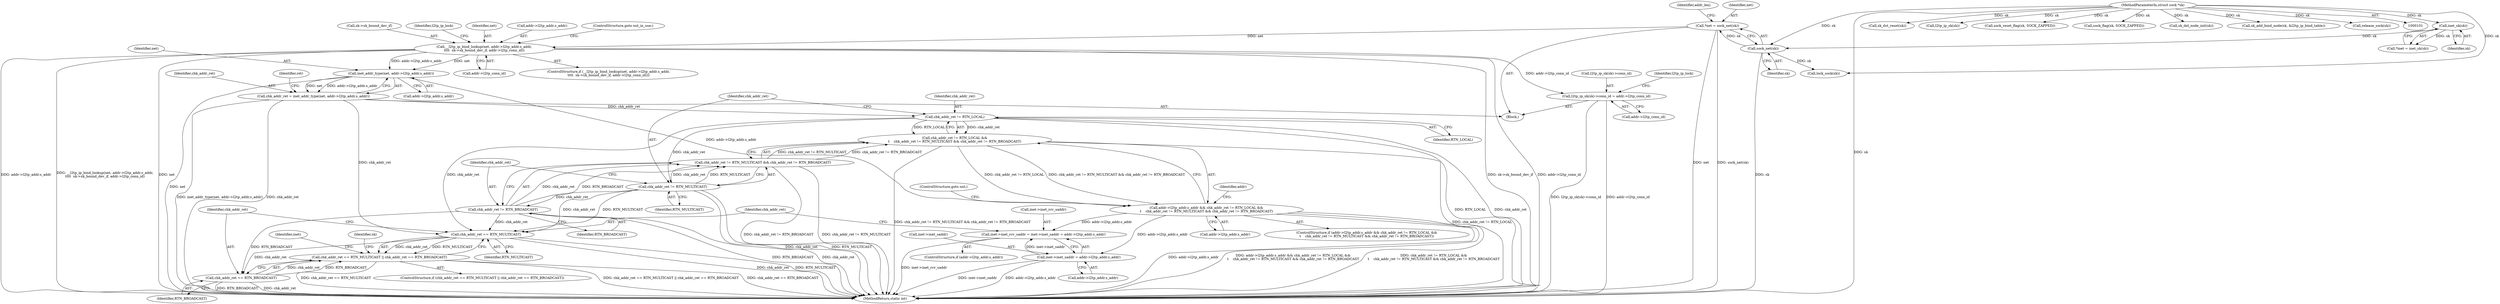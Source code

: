 digraph "0_linux_32c231164b762dddefa13af5a0101032c70b50ef@pointer" {
"1000149" [label="(Call,__l2tp_ip_bind_lookup(net, addr->l2tp_addr.s_addr,\n\t\t\t\t  sk->sk_bound_dev_if, addr->l2tp_conn_id))"];
"1000118" [label="(Call,*net = sock_net(sk))"];
"1000120" [label="(Call,sock_net(sk))"];
"1000109" [label="(Call,inet_sk(sk))"];
"1000102" [label="(MethodParameterIn,struct sock *sk)"];
"1000188" [label="(Call,inet_addr_type(net, addr->l2tp_addr.s_addr))"];
"1000186" [label="(Call,chk_addr_ret = inet_addr_type(net, addr->l2tp_addr.s_addr))"];
"1000207" [label="(Call,chk_addr_ret != RTN_LOCAL)"];
"1000206" [label="(Call,chk_addr_ret != RTN_LOCAL &&\n\t    chk_addr_ret != RTN_MULTICAST && chk_addr_ret != RTN_BROADCAST)"];
"1000200" [label="(Call,addr->l2tp_addr.s_addr && chk_addr_ret != RTN_LOCAL &&\n\t    chk_addr_ret != RTN_MULTICAST && chk_addr_ret != RTN_BROADCAST)"];
"1000224" [label="(Call,inet->inet_rcv_saddr = inet->inet_saddr = addr->l2tp_addr.s_addr)"];
"1000228" [label="(Call,inet->inet_saddr = addr->l2tp_addr.s_addr)"];
"1000211" [label="(Call,chk_addr_ret != RTN_MULTICAST)"];
"1000210" [label="(Call,chk_addr_ret != RTN_MULTICAST && chk_addr_ret != RTN_BROADCAST)"];
"1000214" [label="(Call,chk_addr_ret != RTN_BROADCAST)"];
"1000239" [label="(Call,chk_addr_ret == RTN_MULTICAST)"];
"1000238" [label="(Call,chk_addr_ret == RTN_MULTICAST || chk_addr_ret == RTN_BROADCAST)"];
"1000242" [label="(Call,chk_addr_ret == RTN_BROADCAST)"];
"1000252" [label="(Call,l2tp_ip_sk(sk)->conn_id = addr->l2tp_conn_id)"];
"1000150" [label="(Identifier,net)"];
"1000120" [label="(Call,sock_net(sk))"];
"1000109" [label="(Call,inet_sk(sk))"];
"1000238" [label="(Call,chk_addr_ret == RTN_MULTICAST || chk_addr_ret == RTN_BROADCAST)"];
"1000252" [label="(Call,l2tp_ip_sk(sk)->conn_id = addr->l2tp_conn_id)"];
"1000250" [label="(Call,sk_dst_reset(sk))"];
"1000214" [label="(Call,chk_addr_ret != RTN_BROADCAST)"];
"1000149" [label="(Call,__l2tp_ip_bind_lookup(net, addr->l2tp_addr.s_addr,\n\t\t\t\t  sk->sk_bound_dev_if, addr->l2tp_conn_id))"];
"1000289" [label="(MethodReturn,static int)"];
"1000121" [label="(Identifier,sk)"];
"1000151" [label="(Call,addr->l2tp_addr.s_addr)"];
"1000126" [label="(Identifier,addr_len)"];
"1000162" [label="(ControlStructure,goto out_in_use;)"];
"1000102" [label="(MethodParameterIn,struct sock *sk)"];
"1000211" [label="(Call,chk_addr_ret != RTN_MULTICAST)"];
"1000201" [label="(Call,addr->l2tp_addr.s_addr)"];
"1000253" [label="(Call,l2tp_ip_sk(sk)->conn_id)"];
"1000156" [label="(Call,sk->sk_bound_dev_if)"];
"1000213" [label="(Identifier,RTN_MULTICAST)"];
"1000208" [label="(Identifier,chk_addr_ret)"];
"1000165" [label="(Identifier,l2tp_ip_lock)"];
"1000224" [label="(Call,inet->inet_rcv_saddr = inet->inet_saddr = addr->l2tp_addr.s_addr)"];
"1000254" [label="(Call,l2tp_ip_sk(sk))"];
"1000189" [label="(Identifier,net)"];
"1000229" [label="(Call,inet->inet_saddr)"];
"1000232" [label="(Call,addr->l2tp_addr.s_addr)"];
"1000118" [label="(Call,*net = sock_net(sk))"];
"1000241" [label="(Identifier,RTN_MULTICAST)"];
"1000119" [label="(Identifier,net)"];
"1000243" [label="(Identifier,chk_addr_ret)"];
"1000212" [label="(Identifier,chk_addr_ret)"];
"1000210" [label="(Call,chk_addr_ret != RTN_MULTICAST && chk_addr_ret != RTN_BROADCAST)"];
"1000218" [label="(ControlStructure,if (addr->l2tp_addr.s_addr))"];
"1000105" [label="(Block,)"];
"1000216" [label="(Identifier,RTN_BROADCAST)"];
"1000275" [label="(Call,sock_reset_flag(sk, SOCK_ZAPPED))"];
"1000228" [label="(Call,inet->inet_saddr = addr->l2tp_addr.s_addr)"];
"1000159" [label="(Call,addr->l2tp_conn_id)"];
"1000242" [label="(Call,chk_addr_ret == RTN_BROADCAST)"];
"1000257" [label="(Call,addr->l2tp_conn_id)"];
"1000107" [label="(Call,*inet = inet_sk(sk))"];
"1000170" [label="(Call,sock_flag(sk, SOCK_ZAPPED))"];
"1000186" [label="(Call,chk_addr_ret = inet_addr_type(net, addr->l2tp_addr.s_addr))"];
"1000190" [label="(Call,addr->l2tp_addr.s_addr)"];
"1000262" [label="(Identifier,l2tp_ip_lock)"];
"1000166" [label="(Call,lock_sock(sk))"];
"1000188" [label="(Call,inet_addr_type(net, addr->l2tp_addr.s_addr))"];
"1000221" [label="(Identifier,addr)"];
"1000200" [label="(Call,addr->l2tp_addr.s_addr && chk_addr_ret != RTN_LOCAL &&\n\t    chk_addr_ret != RTN_MULTICAST && chk_addr_ret != RTN_BROADCAST)"];
"1000148" [label="(ControlStructure,if (__l2tp_ip_bind_lookup(net, addr->l2tp_addr.s_addr,\n\t\t\t\t  sk->sk_bound_dev_if, addr->l2tp_conn_id)))"];
"1000267" [label="(Call,sk_del_node_init(sk))"];
"1000187" [label="(Identifier,chk_addr_ret)"];
"1000247" [label="(Identifier,inet)"];
"1000263" [label="(Call,sk_add_bind_node(sk, &l2tp_ip_bind_table))"];
"1000199" [label="(ControlStructure,if (addr->l2tp_addr.s_addr && chk_addr_ret != RTN_LOCAL &&\n\t    chk_addr_ret != RTN_MULTICAST && chk_addr_ret != RTN_BROADCAST))"];
"1000279" [label="(Call,release_sock(sk))"];
"1000237" [label="(ControlStructure,if (chk_addr_ret == RTN_MULTICAST || chk_addr_ret == RTN_BROADCAST))"];
"1000209" [label="(Identifier,RTN_LOCAL)"];
"1000225" [label="(Call,inet->inet_rcv_saddr)"];
"1000206" [label="(Call,chk_addr_ret != RTN_LOCAL &&\n\t    chk_addr_ret != RTN_MULTICAST && chk_addr_ret != RTN_BROADCAST)"];
"1000240" [label="(Identifier,chk_addr_ret)"];
"1000215" [label="(Identifier,chk_addr_ret)"];
"1000244" [label="(Identifier,RTN_BROADCAST)"];
"1000239" [label="(Call,chk_addr_ret == RTN_MULTICAST)"];
"1000251" [label="(Identifier,sk)"];
"1000196" [label="(Identifier,ret)"];
"1000207" [label="(Call,chk_addr_ret != RTN_LOCAL)"];
"1000217" [label="(ControlStructure,goto out;)"];
"1000110" [label="(Identifier,sk)"];
"1000149" -> "1000148"  [label="AST: "];
"1000149" -> "1000159"  [label="CFG: "];
"1000150" -> "1000149"  [label="AST: "];
"1000151" -> "1000149"  [label="AST: "];
"1000156" -> "1000149"  [label="AST: "];
"1000159" -> "1000149"  [label="AST: "];
"1000162" -> "1000149"  [label="CFG: "];
"1000165" -> "1000149"  [label="CFG: "];
"1000149" -> "1000289"  [label="DDG: addr->l2tp_conn_id"];
"1000149" -> "1000289"  [label="DDG: addr->l2tp_addr.s_addr"];
"1000149" -> "1000289"  [label="DDG: __l2tp_ip_bind_lookup(net, addr->l2tp_addr.s_addr,\n\t\t\t\t  sk->sk_bound_dev_if, addr->l2tp_conn_id)"];
"1000149" -> "1000289"  [label="DDG: net"];
"1000149" -> "1000289"  [label="DDG: sk->sk_bound_dev_if"];
"1000118" -> "1000149"  [label="DDG: net"];
"1000149" -> "1000188"  [label="DDG: net"];
"1000149" -> "1000188"  [label="DDG: addr->l2tp_addr.s_addr"];
"1000149" -> "1000252"  [label="DDG: addr->l2tp_conn_id"];
"1000118" -> "1000105"  [label="AST: "];
"1000118" -> "1000120"  [label="CFG: "];
"1000119" -> "1000118"  [label="AST: "];
"1000120" -> "1000118"  [label="AST: "];
"1000126" -> "1000118"  [label="CFG: "];
"1000118" -> "1000289"  [label="DDG: sock_net(sk)"];
"1000118" -> "1000289"  [label="DDG: net"];
"1000120" -> "1000118"  [label="DDG: sk"];
"1000120" -> "1000121"  [label="CFG: "];
"1000121" -> "1000120"  [label="AST: "];
"1000120" -> "1000289"  [label="DDG: sk"];
"1000109" -> "1000120"  [label="DDG: sk"];
"1000102" -> "1000120"  [label="DDG: sk"];
"1000120" -> "1000166"  [label="DDG: sk"];
"1000109" -> "1000107"  [label="AST: "];
"1000109" -> "1000110"  [label="CFG: "];
"1000110" -> "1000109"  [label="AST: "];
"1000107" -> "1000109"  [label="CFG: "];
"1000109" -> "1000107"  [label="DDG: sk"];
"1000102" -> "1000109"  [label="DDG: sk"];
"1000102" -> "1000101"  [label="AST: "];
"1000102" -> "1000289"  [label="DDG: sk"];
"1000102" -> "1000166"  [label="DDG: sk"];
"1000102" -> "1000170"  [label="DDG: sk"];
"1000102" -> "1000250"  [label="DDG: sk"];
"1000102" -> "1000254"  [label="DDG: sk"];
"1000102" -> "1000263"  [label="DDG: sk"];
"1000102" -> "1000267"  [label="DDG: sk"];
"1000102" -> "1000275"  [label="DDG: sk"];
"1000102" -> "1000279"  [label="DDG: sk"];
"1000188" -> "1000186"  [label="AST: "];
"1000188" -> "1000190"  [label="CFG: "];
"1000189" -> "1000188"  [label="AST: "];
"1000190" -> "1000188"  [label="AST: "];
"1000186" -> "1000188"  [label="CFG: "];
"1000188" -> "1000289"  [label="DDG: net"];
"1000188" -> "1000186"  [label="DDG: net"];
"1000188" -> "1000186"  [label="DDG: addr->l2tp_addr.s_addr"];
"1000188" -> "1000200"  [label="DDG: addr->l2tp_addr.s_addr"];
"1000186" -> "1000105"  [label="AST: "];
"1000187" -> "1000186"  [label="AST: "];
"1000196" -> "1000186"  [label="CFG: "];
"1000186" -> "1000289"  [label="DDG: inet_addr_type(net, addr->l2tp_addr.s_addr)"];
"1000186" -> "1000289"  [label="DDG: chk_addr_ret"];
"1000186" -> "1000207"  [label="DDG: chk_addr_ret"];
"1000186" -> "1000239"  [label="DDG: chk_addr_ret"];
"1000207" -> "1000206"  [label="AST: "];
"1000207" -> "1000209"  [label="CFG: "];
"1000208" -> "1000207"  [label="AST: "];
"1000209" -> "1000207"  [label="AST: "];
"1000212" -> "1000207"  [label="CFG: "];
"1000206" -> "1000207"  [label="CFG: "];
"1000207" -> "1000289"  [label="DDG: RTN_LOCAL"];
"1000207" -> "1000289"  [label="DDG: chk_addr_ret"];
"1000207" -> "1000206"  [label="DDG: chk_addr_ret"];
"1000207" -> "1000206"  [label="DDG: RTN_LOCAL"];
"1000207" -> "1000211"  [label="DDG: chk_addr_ret"];
"1000207" -> "1000239"  [label="DDG: chk_addr_ret"];
"1000206" -> "1000200"  [label="AST: "];
"1000206" -> "1000210"  [label="CFG: "];
"1000210" -> "1000206"  [label="AST: "];
"1000200" -> "1000206"  [label="CFG: "];
"1000206" -> "1000289"  [label="DDG: chk_addr_ret != RTN_MULTICAST && chk_addr_ret != RTN_BROADCAST"];
"1000206" -> "1000289"  [label="DDG: chk_addr_ret != RTN_LOCAL"];
"1000206" -> "1000200"  [label="DDG: chk_addr_ret != RTN_LOCAL"];
"1000206" -> "1000200"  [label="DDG: chk_addr_ret != RTN_MULTICAST && chk_addr_ret != RTN_BROADCAST"];
"1000210" -> "1000206"  [label="DDG: chk_addr_ret != RTN_MULTICAST"];
"1000210" -> "1000206"  [label="DDG: chk_addr_ret != RTN_BROADCAST"];
"1000200" -> "1000199"  [label="AST: "];
"1000200" -> "1000201"  [label="CFG: "];
"1000201" -> "1000200"  [label="AST: "];
"1000217" -> "1000200"  [label="CFG: "];
"1000221" -> "1000200"  [label="CFG: "];
"1000200" -> "1000289"  [label="DDG: addr->l2tp_addr.s_addr"];
"1000200" -> "1000289"  [label="DDG: addr->l2tp_addr.s_addr && chk_addr_ret != RTN_LOCAL &&\n\t    chk_addr_ret != RTN_MULTICAST && chk_addr_ret != RTN_BROADCAST"];
"1000200" -> "1000289"  [label="DDG: chk_addr_ret != RTN_LOCAL &&\n\t    chk_addr_ret != RTN_MULTICAST && chk_addr_ret != RTN_BROADCAST"];
"1000200" -> "1000224"  [label="DDG: addr->l2tp_addr.s_addr"];
"1000200" -> "1000228"  [label="DDG: addr->l2tp_addr.s_addr"];
"1000224" -> "1000218"  [label="AST: "];
"1000224" -> "1000228"  [label="CFG: "];
"1000225" -> "1000224"  [label="AST: "];
"1000228" -> "1000224"  [label="AST: "];
"1000240" -> "1000224"  [label="CFG: "];
"1000224" -> "1000289"  [label="DDG: inet->inet_rcv_saddr"];
"1000228" -> "1000224"  [label="DDG: inet->inet_saddr"];
"1000228" -> "1000232"  [label="CFG: "];
"1000229" -> "1000228"  [label="AST: "];
"1000232" -> "1000228"  [label="AST: "];
"1000228" -> "1000289"  [label="DDG: inet->inet_saddr"];
"1000228" -> "1000289"  [label="DDG: addr->l2tp_addr.s_addr"];
"1000211" -> "1000210"  [label="AST: "];
"1000211" -> "1000213"  [label="CFG: "];
"1000212" -> "1000211"  [label="AST: "];
"1000213" -> "1000211"  [label="AST: "];
"1000215" -> "1000211"  [label="CFG: "];
"1000210" -> "1000211"  [label="CFG: "];
"1000211" -> "1000289"  [label="DDG: chk_addr_ret"];
"1000211" -> "1000289"  [label="DDG: RTN_MULTICAST"];
"1000211" -> "1000210"  [label="DDG: chk_addr_ret"];
"1000211" -> "1000210"  [label="DDG: RTN_MULTICAST"];
"1000211" -> "1000214"  [label="DDG: chk_addr_ret"];
"1000211" -> "1000239"  [label="DDG: chk_addr_ret"];
"1000211" -> "1000239"  [label="DDG: RTN_MULTICAST"];
"1000210" -> "1000214"  [label="CFG: "];
"1000214" -> "1000210"  [label="AST: "];
"1000210" -> "1000289"  [label="DDG: chk_addr_ret != RTN_BROADCAST"];
"1000210" -> "1000289"  [label="DDG: chk_addr_ret != RTN_MULTICAST"];
"1000214" -> "1000210"  [label="DDG: chk_addr_ret"];
"1000214" -> "1000210"  [label="DDG: RTN_BROADCAST"];
"1000214" -> "1000216"  [label="CFG: "];
"1000215" -> "1000214"  [label="AST: "];
"1000216" -> "1000214"  [label="AST: "];
"1000214" -> "1000289"  [label="DDG: RTN_BROADCAST"];
"1000214" -> "1000289"  [label="DDG: chk_addr_ret"];
"1000214" -> "1000239"  [label="DDG: chk_addr_ret"];
"1000214" -> "1000242"  [label="DDG: RTN_BROADCAST"];
"1000239" -> "1000238"  [label="AST: "];
"1000239" -> "1000241"  [label="CFG: "];
"1000240" -> "1000239"  [label="AST: "];
"1000241" -> "1000239"  [label="AST: "];
"1000243" -> "1000239"  [label="CFG: "];
"1000238" -> "1000239"  [label="CFG: "];
"1000239" -> "1000289"  [label="DDG: chk_addr_ret"];
"1000239" -> "1000289"  [label="DDG: RTN_MULTICAST"];
"1000239" -> "1000238"  [label="DDG: chk_addr_ret"];
"1000239" -> "1000238"  [label="DDG: RTN_MULTICAST"];
"1000239" -> "1000242"  [label="DDG: chk_addr_ret"];
"1000238" -> "1000237"  [label="AST: "];
"1000238" -> "1000242"  [label="CFG: "];
"1000242" -> "1000238"  [label="AST: "];
"1000247" -> "1000238"  [label="CFG: "];
"1000251" -> "1000238"  [label="CFG: "];
"1000238" -> "1000289"  [label="DDG: chk_addr_ret == RTN_MULTICAST"];
"1000238" -> "1000289"  [label="DDG: chk_addr_ret == RTN_MULTICAST || chk_addr_ret == RTN_BROADCAST"];
"1000238" -> "1000289"  [label="DDG: chk_addr_ret == RTN_BROADCAST"];
"1000242" -> "1000238"  [label="DDG: chk_addr_ret"];
"1000242" -> "1000238"  [label="DDG: RTN_BROADCAST"];
"1000242" -> "1000244"  [label="CFG: "];
"1000243" -> "1000242"  [label="AST: "];
"1000244" -> "1000242"  [label="AST: "];
"1000242" -> "1000289"  [label="DDG: RTN_BROADCAST"];
"1000242" -> "1000289"  [label="DDG: chk_addr_ret"];
"1000252" -> "1000105"  [label="AST: "];
"1000252" -> "1000257"  [label="CFG: "];
"1000253" -> "1000252"  [label="AST: "];
"1000257" -> "1000252"  [label="AST: "];
"1000262" -> "1000252"  [label="CFG: "];
"1000252" -> "1000289"  [label="DDG: l2tp_ip_sk(sk)->conn_id"];
"1000252" -> "1000289"  [label="DDG: addr->l2tp_conn_id"];
}
